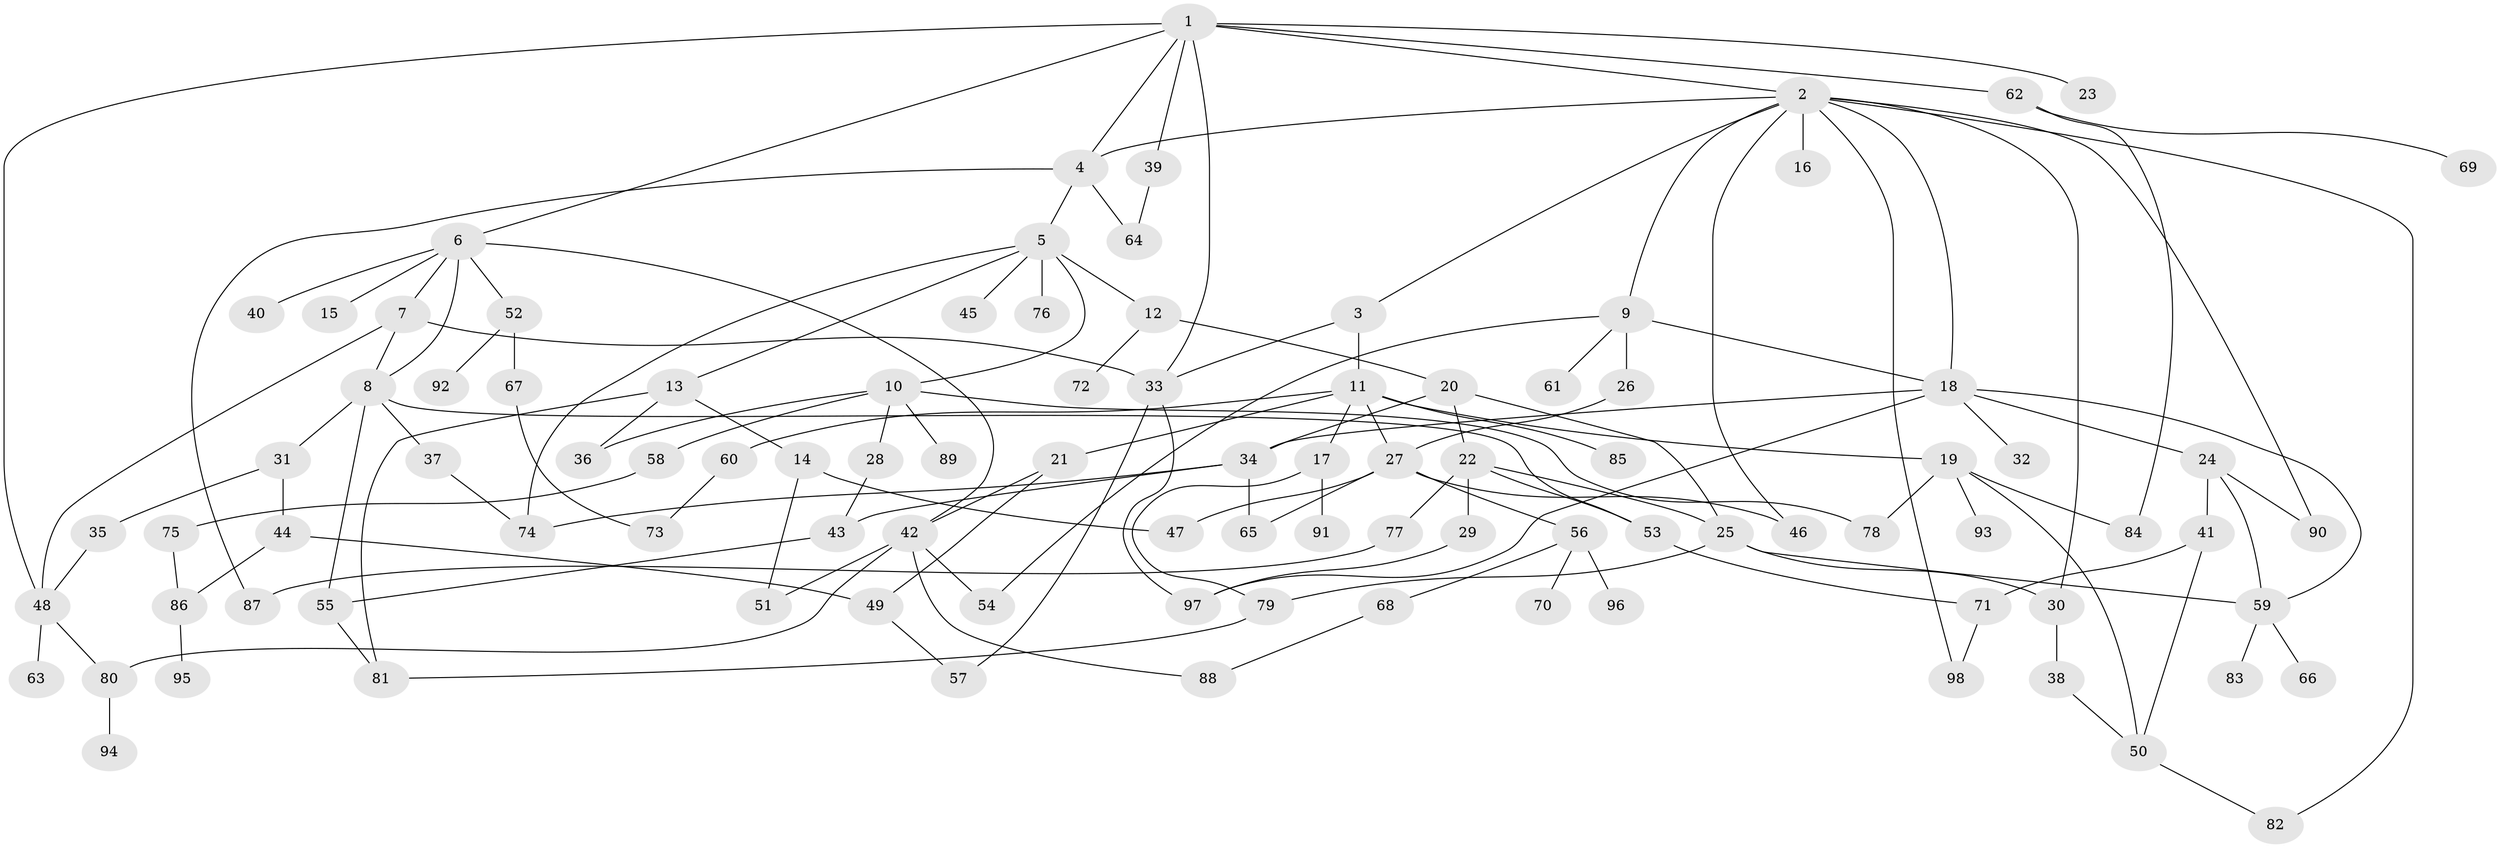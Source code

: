 // coarse degree distribution, {7: 0.04918032786885246, 5: 0.09836065573770492, 12: 0.01639344262295082, 1: 0.18032786885245902, 6: 0.11475409836065574, 4: 0.14754098360655737, 2: 0.22950819672131148, 3: 0.16393442622950818}
// Generated by graph-tools (version 1.1) at 2025/36/03/04/25 23:36:02]
// undirected, 98 vertices, 143 edges
graph export_dot {
  node [color=gray90,style=filled];
  1;
  2;
  3;
  4;
  5;
  6;
  7;
  8;
  9;
  10;
  11;
  12;
  13;
  14;
  15;
  16;
  17;
  18;
  19;
  20;
  21;
  22;
  23;
  24;
  25;
  26;
  27;
  28;
  29;
  30;
  31;
  32;
  33;
  34;
  35;
  36;
  37;
  38;
  39;
  40;
  41;
  42;
  43;
  44;
  45;
  46;
  47;
  48;
  49;
  50;
  51;
  52;
  53;
  54;
  55;
  56;
  57;
  58;
  59;
  60;
  61;
  62;
  63;
  64;
  65;
  66;
  67;
  68;
  69;
  70;
  71;
  72;
  73;
  74;
  75;
  76;
  77;
  78;
  79;
  80;
  81;
  82;
  83;
  84;
  85;
  86;
  87;
  88;
  89;
  90;
  91;
  92;
  93;
  94;
  95;
  96;
  97;
  98;
  1 -- 2;
  1 -- 4;
  1 -- 6;
  1 -- 23;
  1 -- 33;
  1 -- 39;
  1 -- 62;
  1 -- 48;
  2 -- 3;
  2 -- 9;
  2 -- 16;
  2 -- 18;
  2 -- 30;
  2 -- 46;
  2 -- 90;
  2 -- 4;
  2 -- 98;
  2 -- 82;
  3 -- 11;
  3 -- 33;
  4 -- 5;
  4 -- 64;
  4 -- 87;
  5 -- 10;
  5 -- 12;
  5 -- 13;
  5 -- 45;
  5 -- 76;
  5 -- 74;
  6 -- 7;
  6 -- 8;
  6 -- 15;
  6 -- 40;
  6 -- 42;
  6 -- 52;
  7 -- 8;
  7 -- 48;
  7 -- 33;
  8 -- 31;
  8 -- 37;
  8 -- 53;
  8 -- 55;
  9 -- 26;
  9 -- 61;
  9 -- 54;
  9 -- 18;
  10 -- 28;
  10 -- 58;
  10 -- 78;
  10 -- 89;
  10 -- 36;
  11 -- 17;
  11 -- 19;
  11 -- 21;
  11 -- 60;
  11 -- 85;
  11 -- 27;
  12 -- 20;
  12 -- 72;
  13 -- 14;
  13 -- 36;
  13 -- 81;
  14 -- 47;
  14 -- 51;
  17 -- 79;
  17 -- 91;
  18 -- 24;
  18 -- 32;
  18 -- 34;
  18 -- 97;
  18 -- 59;
  19 -- 50;
  19 -- 93;
  19 -- 84;
  19 -- 78;
  20 -- 22;
  20 -- 25;
  20 -- 34;
  21 -- 42;
  21 -- 49;
  22 -- 29;
  22 -- 77;
  22 -- 53;
  22 -- 25;
  24 -- 41;
  24 -- 59;
  24 -- 90;
  25 -- 59;
  25 -- 30;
  25 -- 79;
  26 -- 27;
  27 -- 56;
  27 -- 46;
  27 -- 47;
  27 -- 65;
  28 -- 43;
  29 -- 97;
  30 -- 38;
  31 -- 35;
  31 -- 44;
  33 -- 57;
  33 -- 97;
  34 -- 65;
  34 -- 74;
  34 -- 43;
  35 -- 48;
  37 -- 74;
  38 -- 50;
  39 -- 64;
  41 -- 71;
  41 -- 50;
  42 -- 51;
  42 -- 54;
  42 -- 88;
  42 -- 80;
  43 -- 55;
  44 -- 49;
  44 -- 86;
  48 -- 63;
  48 -- 80;
  49 -- 57;
  50 -- 82;
  52 -- 67;
  52 -- 92;
  53 -- 71;
  55 -- 81;
  56 -- 68;
  56 -- 70;
  56 -- 96;
  58 -- 75;
  59 -- 66;
  59 -- 83;
  60 -- 73;
  62 -- 69;
  62 -- 84;
  67 -- 73;
  68 -- 88;
  71 -- 98;
  75 -- 86;
  77 -- 87;
  79 -- 81;
  80 -- 94;
  86 -- 95;
}
